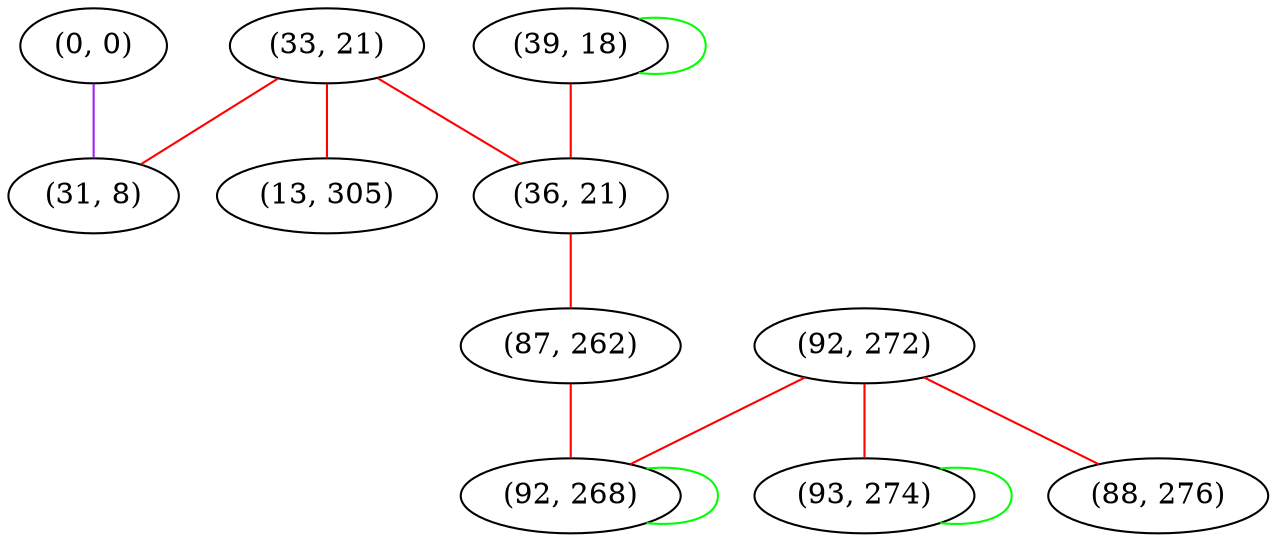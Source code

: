 graph "" {
"(33, 21)";
"(0, 0)";
"(31, 8)";
"(92, 272)";
"(39, 18)";
"(13, 305)";
"(36, 21)";
"(93, 274)";
"(87, 262)";
"(92, 268)";
"(88, 276)";
"(33, 21)" -- "(36, 21)"  [color=red, key=0, weight=1];
"(33, 21)" -- "(13, 305)"  [color=red, key=0, weight=1];
"(33, 21)" -- "(31, 8)"  [color=red, key=0, weight=1];
"(0, 0)" -- "(31, 8)"  [color=purple, key=0, weight=4];
"(92, 272)" -- "(92, 268)"  [color=red, key=0, weight=1];
"(92, 272)" -- "(93, 274)"  [color=red, key=0, weight=1];
"(92, 272)" -- "(88, 276)"  [color=red, key=0, weight=1];
"(39, 18)" -- "(36, 21)"  [color=red, key=0, weight=1];
"(39, 18)" -- "(39, 18)"  [color=green, key=0, weight=2];
"(36, 21)" -- "(87, 262)"  [color=red, key=0, weight=1];
"(93, 274)" -- "(93, 274)"  [color=green, key=0, weight=2];
"(87, 262)" -- "(92, 268)"  [color=red, key=0, weight=1];
"(92, 268)" -- "(92, 268)"  [color=green, key=0, weight=2];
}
